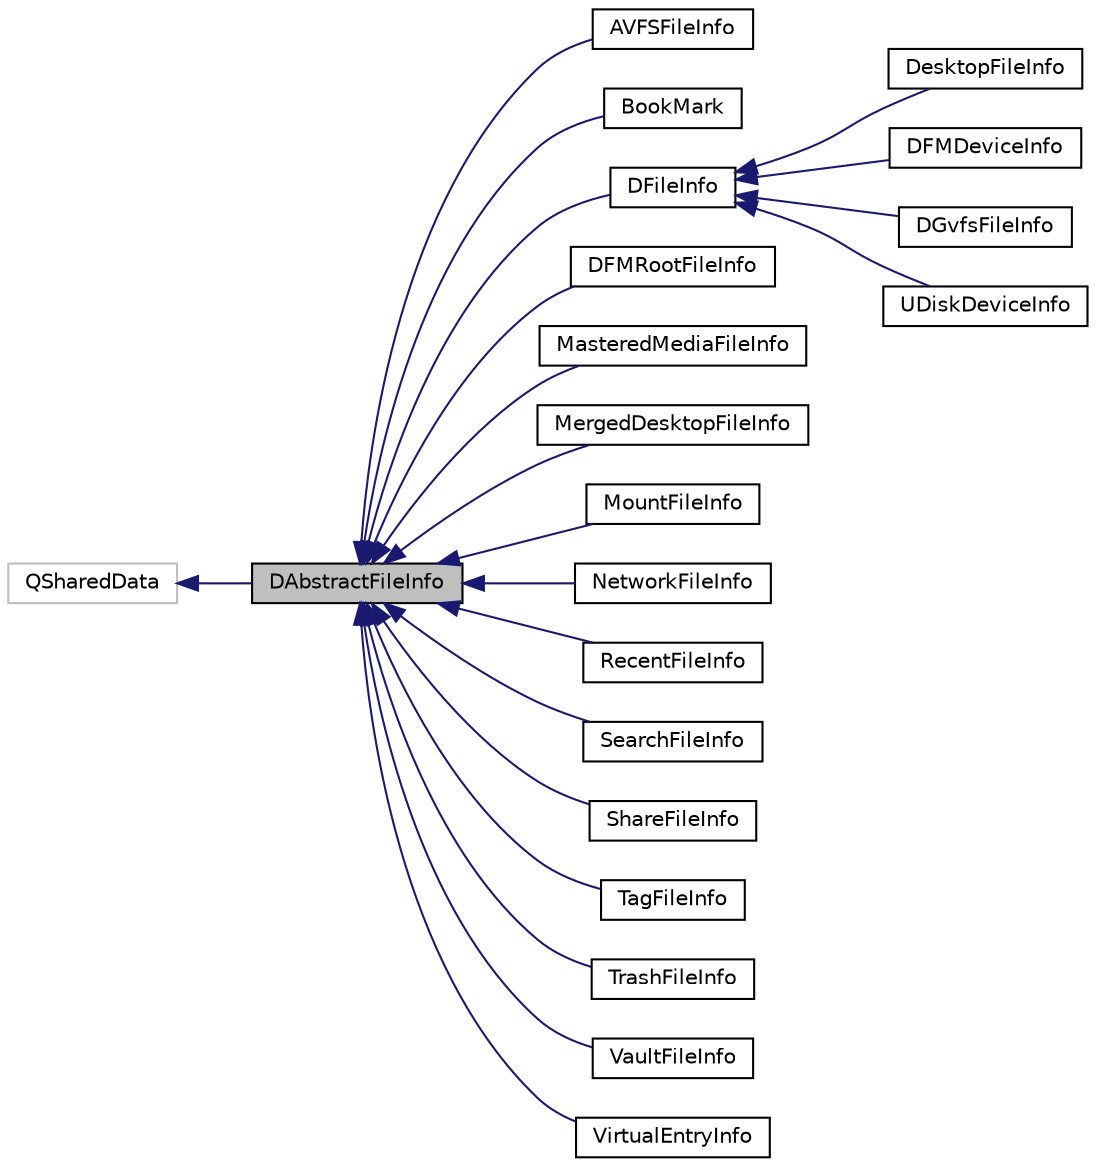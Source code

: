 digraph "DAbstractFileInfo"
{
  edge [fontname="Helvetica",fontsize="10",labelfontname="Helvetica",labelfontsize="10"];
  node [fontname="Helvetica",fontsize="10",shape=record];
  rankdir="LR";
  Node0 [label="DAbstractFileInfo",height=0.2,width=0.4,color="black", fillcolor="grey75", style="filled", fontcolor="black"];
  Node1 -> Node0 [dir="back",color="midnightblue",fontsize="10",style="solid",fontname="Helvetica"];
  Node1 [label="QSharedData",height=0.2,width=0.4,color="grey75", fillcolor="white", style="filled"];
  Node0 -> Node2 [dir="back",color="midnightblue",fontsize="10",style="solid",fontname="Helvetica"];
  Node2 [label="AVFSFileInfo",height=0.2,width=0.4,color="black", fillcolor="white", style="filled",URL="$class_a_v_f_s_file_info.html"];
  Node0 -> Node3 [dir="back",color="midnightblue",fontsize="10",style="solid",fontname="Helvetica"];
  Node3 [label="BookMark",height=0.2,width=0.4,color="black", fillcolor="white", style="filled",URL="$class_book_mark.html"];
  Node0 -> Node4 [dir="back",color="midnightblue",fontsize="10",style="solid",fontname="Helvetica"];
  Node4 [label="DFileInfo",height=0.2,width=0.4,color="black", fillcolor="white", style="filled",URL="$class_d_file_info.html"];
  Node4 -> Node5 [dir="back",color="midnightblue",fontsize="10",style="solid",fontname="Helvetica"];
  Node5 [label="DesktopFileInfo",height=0.2,width=0.4,color="black", fillcolor="white", style="filled",URL="$class_desktop_file_info.html"];
  Node4 -> Node6 [dir="back",color="midnightblue",fontsize="10",style="solid",fontname="Helvetica"];
  Node6 [label="DFMDeviceInfo",height=0.2,width=0.4,color="black", fillcolor="white", style="filled",URL="$class_d_f_m_device_info.html"];
  Node4 -> Node7 [dir="back",color="midnightblue",fontsize="10",style="solid",fontname="Helvetica"];
  Node7 [label="DGvfsFileInfo",height=0.2,width=0.4,color="black", fillcolor="white", style="filled",URL="$class_d_gvfs_file_info.html"];
  Node4 -> Node8 [dir="back",color="midnightblue",fontsize="10",style="solid",fontname="Helvetica"];
  Node8 [label="UDiskDeviceInfo",height=0.2,width=0.4,color="black", fillcolor="white", style="filled",URL="$class_u_disk_device_info.html"];
  Node0 -> Node9 [dir="back",color="midnightblue",fontsize="10",style="solid",fontname="Helvetica"];
  Node9 [label="DFMRootFileInfo",height=0.2,width=0.4,color="black", fillcolor="white", style="filled",URL="$class_d_f_m_root_file_info.html"];
  Node0 -> Node10 [dir="back",color="midnightblue",fontsize="10",style="solid",fontname="Helvetica"];
  Node10 [label="MasteredMediaFileInfo",height=0.2,width=0.4,color="black", fillcolor="white", style="filled",URL="$class_mastered_media_file_info.html"];
  Node0 -> Node11 [dir="back",color="midnightblue",fontsize="10",style="solid",fontname="Helvetica"];
  Node11 [label="MergedDesktopFileInfo",height=0.2,width=0.4,color="black", fillcolor="white", style="filled",URL="$class_merged_desktop_file_info.html"];
  Node0 -> Node12 [dir="back",color="midnightblue",fontsize="10",style="solid",fontname="Helvetica"];
  Node12 [label="MountFileInfo",height=0.2,width=0.4,color="black", fillcolor="white", style="filled",URL="$class_mount_file_info.html"];
  Node0 -> Node13 [dir="back",color="midnightblue",fontsize="10",style="solid",fontname="Helvetica"];
  Node13 [label="NetworkFileInfo",height=0.2,width=0.4,color="black", fillcolor="white", style="filled",URL="$class_network_file_info.html"];
  Node0 -> Node14 [dir="back",color="midnightblue",fontsize="10",style="solid",fontname="Helvetica"];
  Node14 [label="RecentFileInfo",height=0.2,width=0.4,color="black", fillcolor="white", style="filled",URL="$class_recent_file_info.html"];
  Node0 -> Node15 [dir="back",color="midnightblue",fontsize="10",style="solid",fontname="Helvetica"];
  Node15 [label="SearchFileInfo",height=0.2,width=0.4,color="black", fillcolor="white", style="filled",URL="$class_search_file_info.html"];
  Node0 -> Node16 [dir="back",color="midnightblue",fontsize="10",style="solid",fontname="Helvetica"];
  Node16 [label="ShareFileInfo",height=0.2,width=0.4,color="black", fillcolor="white", style="filled",URL="$class_share_file_info.html"];
  Node0 -> Node17 [dir="back",color="midnightblue",fontsize="10",style="solid",fontname="Helvetica"];
  Node17 [label="TagFileInfo",height=0.2,width=0.4,color="black", fillcolor="white", style="filled",URL="$class_tag_file_info.html"];
  Node0 -> Node18 [dir="back",color="midnightblue",fontsize="10",style="solid",fontname="Helvetica"];
  Node18 [label="TrashFileInfo",height=0.2,width=0.4,color="black", fillcolor="white", style="filled",URL="$class_trash_file_info.html"];
  Node0 -> Node19 [dir="back",color="midnightblue",fontsize="10",style="solid",fontname="Helvetica"];
  Node19 [label="VaultFileInfo",height=0.2,width=0.4,color="black", fillcolor="white", style="filled",URL="$class_vault_file_info.html"];
  Node0 -> Node20 [dir="back",color="midnightblue",fontsize="10",style="solid",fontname="Helvetica"];
  Node20 [label="VirtualEntryInfo",height=0.2,width=0.4,color="black", fillcolor="white", style="filled",URL="$class_virtual_entry_info.html"];
}
